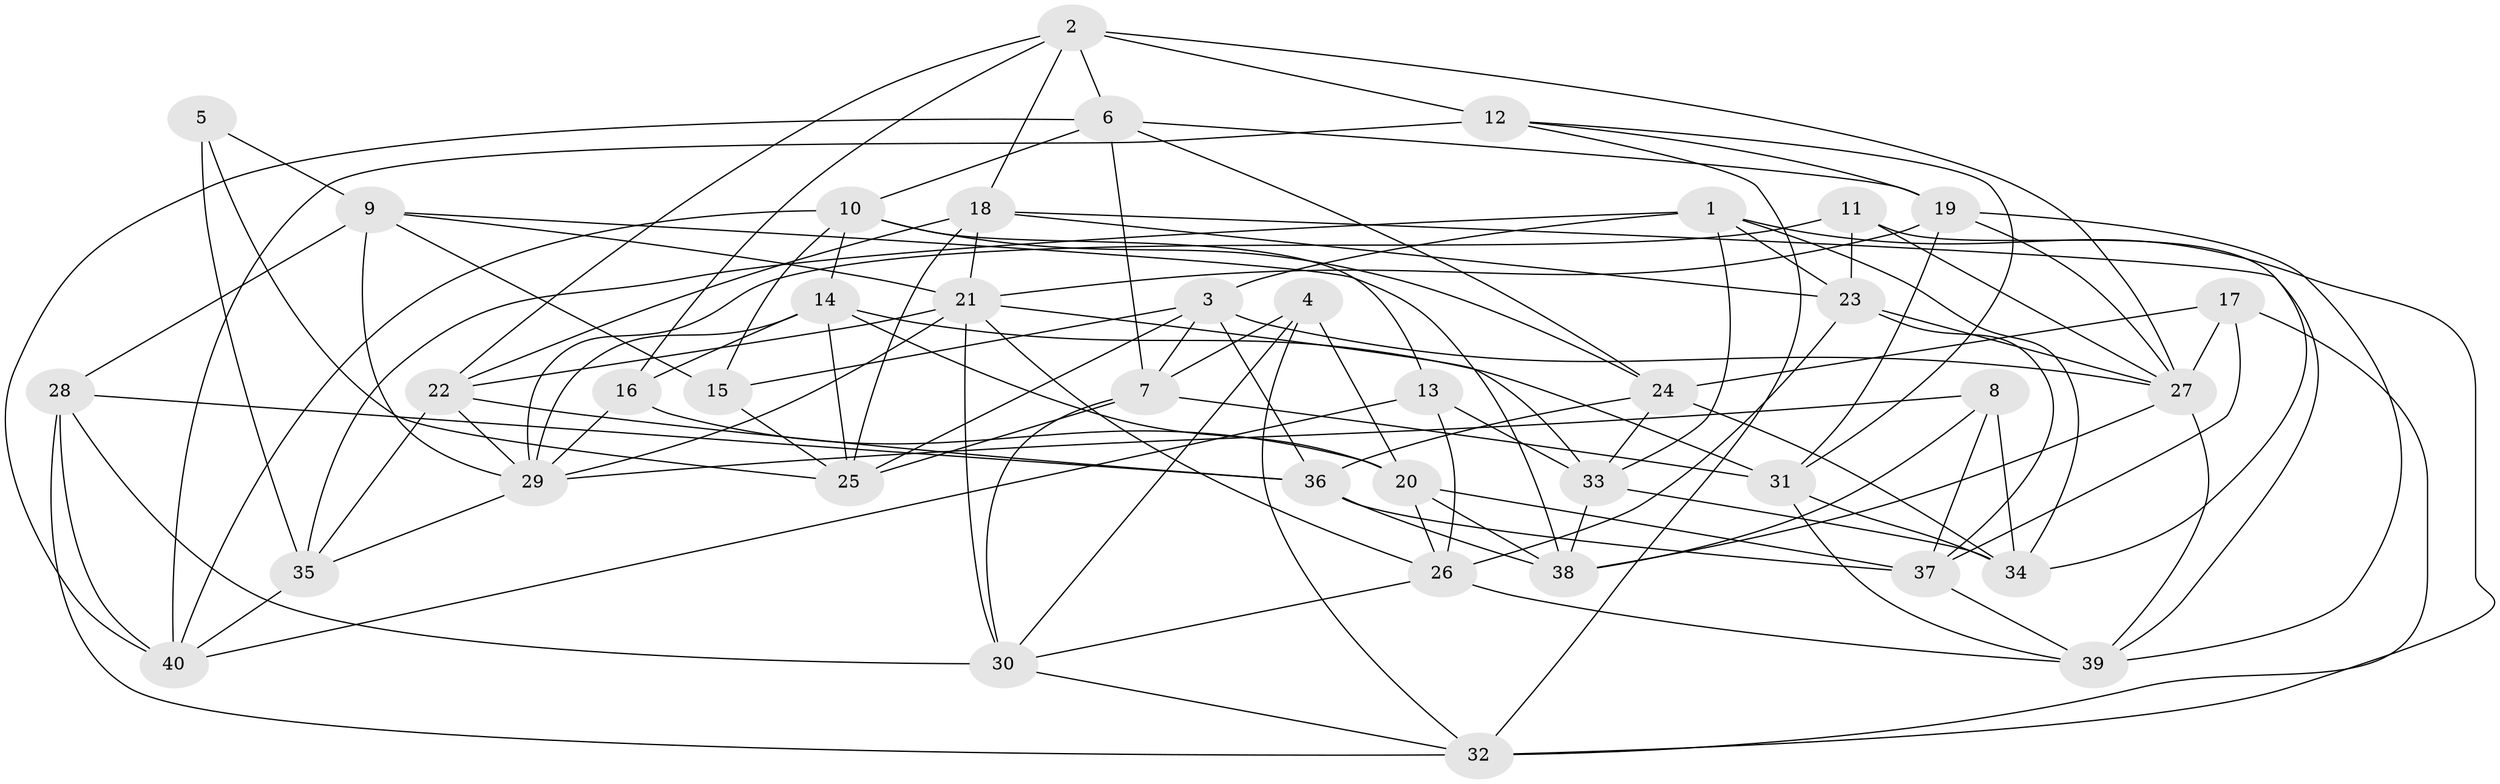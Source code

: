 // original degree distribution, {4: 1.0}
// Generated by graph-tools (version 1.1) at 2025/50/03/09/25 03:50:44]
// undirected, 40 vertices, 113 edges
graph export_dot {
graph [start="1"]
  node [color=gray90,style=filled];
  1;
  2;
  3;
  4;
  5;
  6;
  7;
  8;
  9;
  10;
  11;
  12;
  13;
  14;
  15;
  16;
  17;
  18;
  19;
  20;
  21;
  22;
  23;
  24;
  25;
  26;
  27;
  28;
  29;
  30;
  31;
  32;
  33;
  34;
  35;
  36;
  37;
  38;
  39;
  40;
  1 -- 3 [weight=1.0];
  1 -- 23 [weight=1.0];
  1 -- 32 [weight=1.0];
  1 -- 33 [weight=1.0];
  1 -- 34 [weight=1.0];
  1 -- 35 [weight=1.0];
  2 -- 6 [weight=1.0];
  2 -- 12 [weight=1.0];
  2 -- 16 [weight=1.0];
  2 -- 18 [weight=1.0];
  2 -- 22 [weight=1.0];
  2 -- 27 [weight=1.0];
  3 -- 7 [weight=1.0];
  3 -- 15 [weight=1.0];
  3 -- 25 [weight=1.0];
  3 -- 27 [weight=1.0];
  3 -- 36 [weight=1.0];
  4 -- 7 [weight=1.0];
  4 -- 20 [weight=1.0];
  4 -- 30 [weight=1.0];
  4 -- 32 [weight=1.0];
  5 -- 9 [weight=1.0];
  5 -- 25 [weight=1.0];
  5 -- 35 [weight=2.0];
  6 -- 7 [weight=1.0];
  6 -- 10 [weight=1.0];
  6 -- 19 [weight=1.0];
  6 -- 24 [weight=1.0];
  6 -- 40 [weight=1.0];
  7 -- 25 [weight=1.0];
  7 -- 30 [weight=1.0];
  7 -- 31 [weight=1.0];
  8 -- 29 [weight=1.0];
  8 -- 34 [weight=1.0];
  8 -- 37 [weight=1.0];
  8 -- 38 [weight=1.0];
  9 -- 15 [weight=1.0];
  9 -- 21 [weight=1.0];
  9 -- 28 [weight=1.0];
  9 -- 29 [weight=1.0];
  9 -- 38 [weight=1.0];
  10 -- 13 [weight=1.0];
  10 -- 14 [weight=1.0];
  10 -- 15 [weight=1.0];
  10 -- 24 [weight=1.0];
  10 -- 40 [weight=1.0];
  11 -- 23 [weight=1.0];
  11 -- 27 [weight=1.0];
  11 -- 29 [weight=1.0];
  11 -- 34 [weight=1.0];
  12 -- 19 [weight=1.0];
  12 -- 31 [weight=1.0];
  12 -- 32 [weight=1.0];
  12 -- 40 [weight=2.0];
  13 -- 26 [weight=1.0];
  13 -- 33 [weight=1.0];
  13 -- 40 [weight=1.0];
  14 -- 16 [weight=1.0];
  14 -- 20 [weight=1.0];
  14 -- 25 [weight=1.0];
  14 -- 29 [weight=1.0];
  14 -- 31 [weight=1.0];
  15 -- 25 [weight=1.0];
  16 -- 20 [weight=1.0];
  16 -- 29 [weight=1.0];
  17 -- 24 [weight=1.0];
  17 -- 27 [weight=1.0];
  17 -- 32 [weight=1.0];
  17 -- 37 [weight=1.0];
  18 -- 21 [weight=1.0];
  18 -- 22 [weight=1.0];
  18 -- 23 [weight=1.0];
  18 -- 25 [weight=1.0];
  18 -- 39 [weight=1.0];
  19 -- 21 [weight=1.0];
  19 -- 27 [weight=1.0];
  19 -- 31 [weight=1.0];
  19 -- 39 [weight=1.0];
  20 -- 26 [weight=1.0];
  20 -- 37 [weight=1.0];
  20 -- 38 [weight=1.0];
  21 -- 22 [weight=1.0];
  21 -- 26 [weight=1.0];
  21 -- 29 [weight=1.0];
  21 -- 30 [weight=1.0];
  21 -- 33 [weight=1.0];
  22 -- 29 [weight=1.0];
  22 -- 35 [weight=1.0];
  22 -- 36 [weight=1.0];
  23 -- 26 [weight=1.0];
  23 -- 27 [weight=1.0];
  23 -- 37 [weight=1.0];
  24 -- 33 [weight=1.0];
  24 -- 34 [weight=1.0];
  24 -- 36 [weight=1.0];
  26 -- 30 [weight=1.0];
  26 -- 39 [weight=1.0];
  27 -- 38 [weight=1.0];
  27 -- 39 [weight=1.0];
  28 -- 30 [weight=1.0];
  28 -- 32 [weight=1.0];
  28 -- 36 [weight=1.0];
  28 -- 40 [weight=2.0];
  29 -- 35 [weight=1.0];
  30 -- 32 [weight=1.0];
  31 -- 34 [weight=1.0];
  31 -- 39 [weight=1.0];
  33 -- 34 [weight=1.0];
  33 -- 38 [weight=1.0];
  35 -- 40 [weight=1.0];
  36 -- 37 [weight=1.0];
  36 -- 38 [weight=1.0];
  37 -- 39 [weight=1.0];
}
